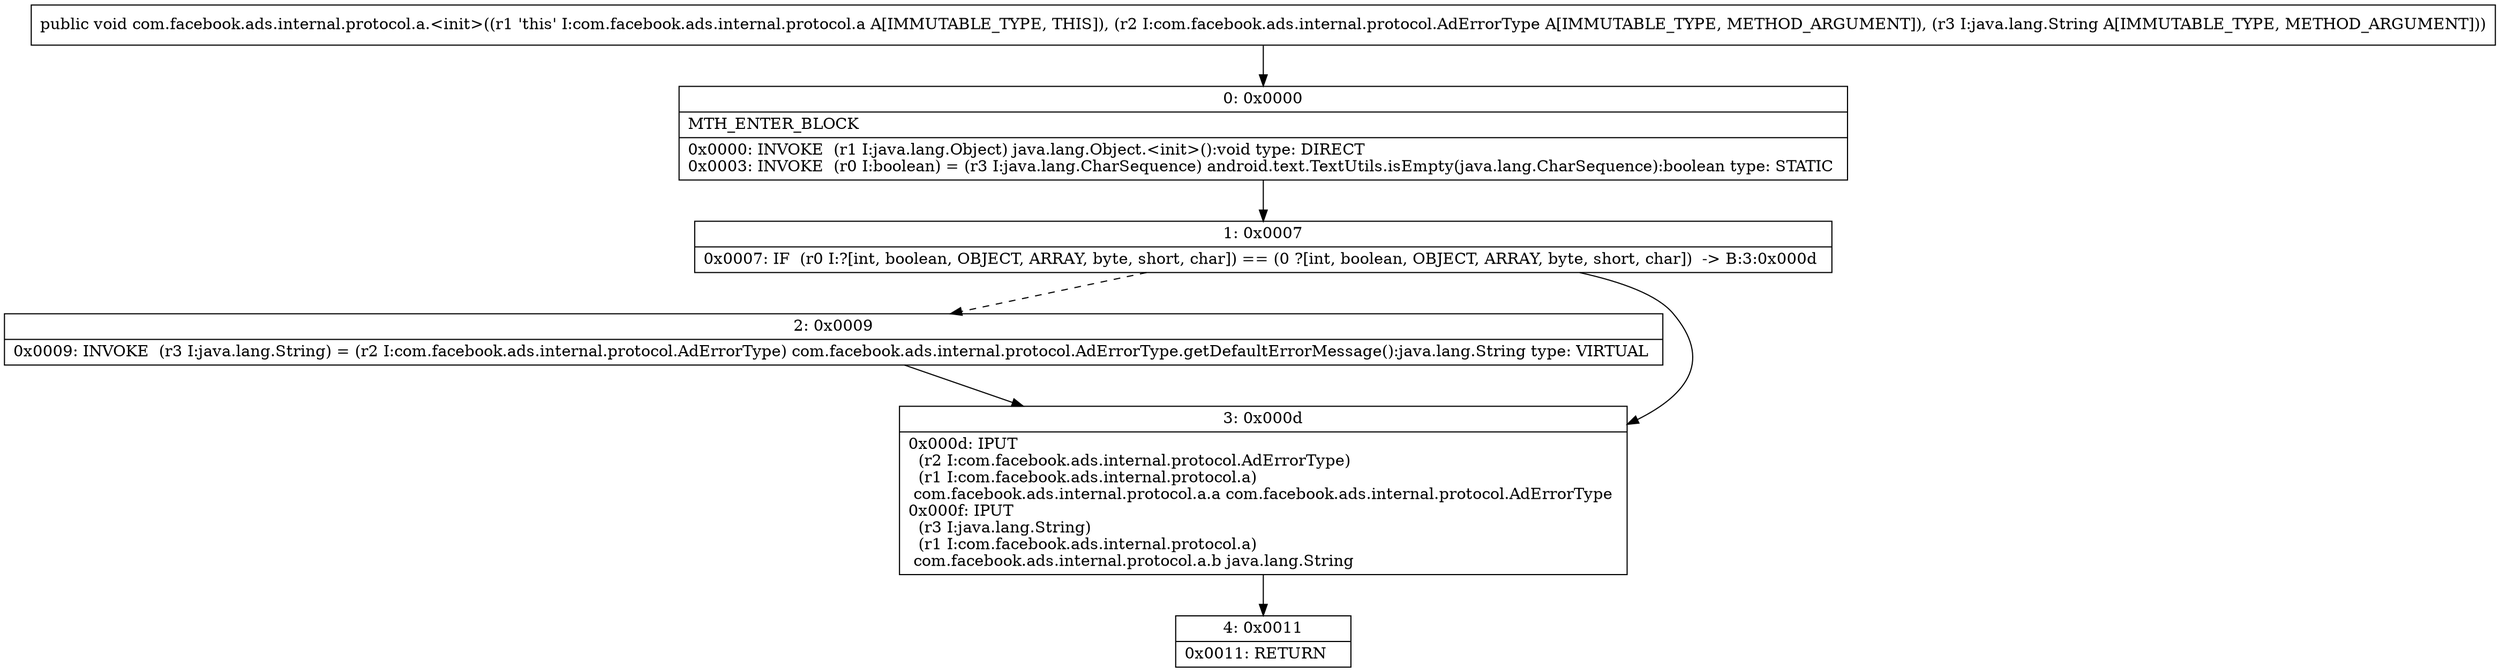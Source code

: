 digraph "CFG forcom.facebook.ads.internal.protocol.a.\<init\>(Lcom\/facebook\/ads\/internal\/protocol\/AdErrorType;Ljava\/lang\/String;)V" {
Node_0 [shape=record,label="{0\:\ 0x0000|MTH_ENTER_BLOCK\l|0x0000: INVOKE  (r1 I:java.lang.Object) java.lang.Object.\<init\>():void type: DIRECT \l0x0003: INVOKE  (r0 I:boolean) = (r3 I:java.lang.CharSequence) android.text.TextUtils.isEmpty(java.lang.CharSequence):boolean type: STATIC \l}"];
Node_1 [shape=record,label="{1\:\ 0x0007|0x0007: IF  (r0 I:?[int, boolean, OBJECT, ARRAY, byte, short, char]) == (0 ?[int, boolean, OBJECT, ARRAY, byte, short, char])  \-\> B:3:0x000d \l}"];
Node_2 [shape=record,label="{2\:\ 0x0009|0x0009: INVOKE  (r3 I:java.lang.String) = (r2 I:com.facebook.ads.internal.protocol.AdErrorType) com.facebook.ads.internal.protocol.AdErrorType.getDefaultErrorMessage():java.lang.String type: VIRTUAL \l}"];
Node_3 [shape=record,label="{3\:\ 0x000d|0x000d: IPUT  \l  (r2 I:com.facebook.ads.internal.protocol.AdErrorType)\l  (r1 I:com.facebook.ads.internal.protocol.a)\l com.facebook.ads.internal.protocol.a.a com.facebook.ads.internal.protocol.AdErrorType \l0x000f: IPUT  \l  (r3 I:java.lang.String)\l  (r1 I:com.facebook.ads.internal.protocol.a)\l com.facebook.ads.internal.protocol.a.b java.lang.String \l}"];
Node_4 [shape=record,label="{4\:\ 0x0011|0x0011: RETURN   \l}"];
MethodNode[shape=record,label="{public void com.facebook.ads.internal.protocol.a.\<init\>((r1 'this' I:com.facebook.ads.internal.protocol.a A[IMMUTABLE_TYPE, THIS]), (r2 I:com.facebook.ads.internal.protocol.AdErrorType A[IMMUTABLE_TYPE, METHOD_ARGUMENT]), (r3 I:java.lang.String A[IMMUTABLE_TYPE, METHOD_ARGUMENT])) }"];
MethodNode -> Node_0;
Node_0 -> Node_1;
Node_1 -> Node_2[style=dashed];
Node_1 -> Node_3;
Node_2 -> Node_3;
Node_3 -> Node_4;
}

